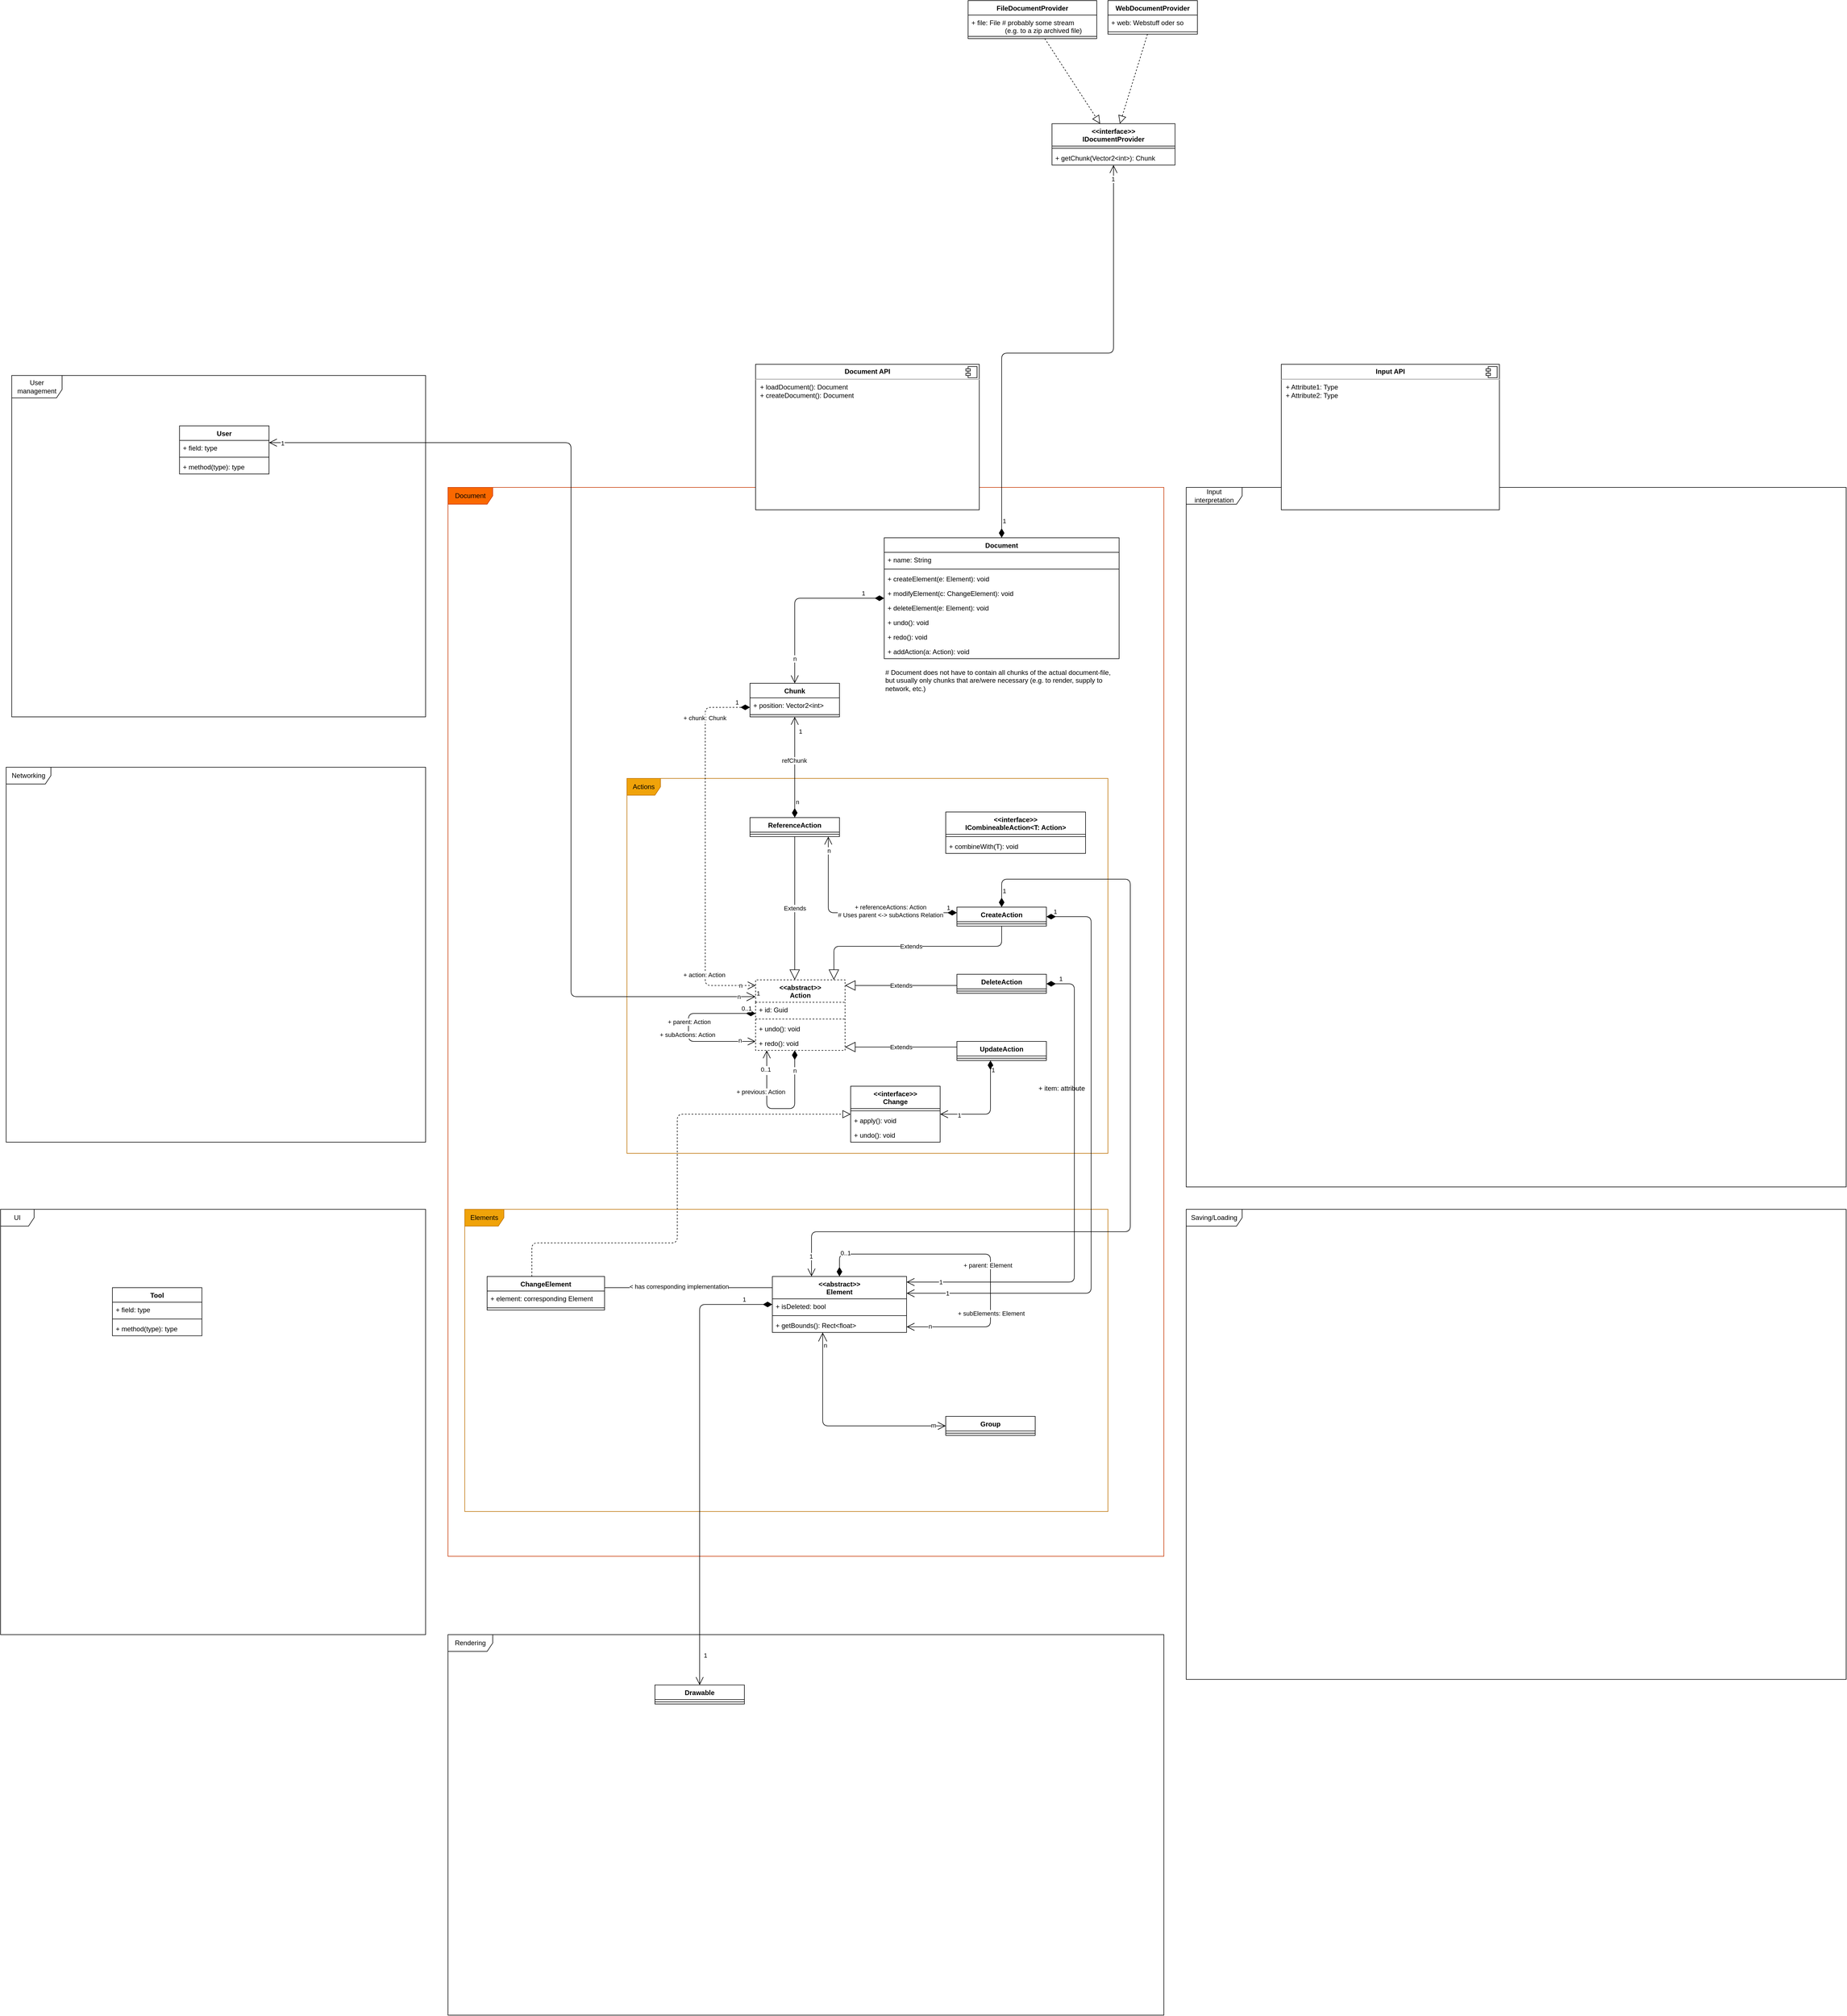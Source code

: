 <mxfile
  version="14.7.4"
  type="embed"
><diagram id="23iRSUPoRavnBvh4doch" name="Page-1"><mxGraphModel
      dx="3256"
      dy="2625"
      grid="1"
      gridSize="10"
      guides="1"
      tooltips="1"
      connect="1"
      arrows="1"
      fold="1"
      page="0"
      pageScale="1"
      pageWidth="827"
      pageHeight="1169"
      math="0"
      shadow="0"
    ><root><mxCell id="0" /><mxCell id="1" parent="0" /><mxCell
          id="101"
          value="Document"
          style="shape=umlFrame;whiteSpace=wrap;html=1;width=80;height=30;fillColor=#fa6800;strokeColor=#C73500;fontColor=#000000;"
          parent="1"
          vertex="1"
        ><mxGeometry
            x="-520"
            y="-530"
            width="1280"
            height="1910"
            as="geometry"
          /></mxCell><mxCell
          id="161"
          value="Elements"
          style="shape=umlFrame;whiteSpace=wrap;html=1;width=70;height=30;fillColor=#f0a30a;strokeColor=#BD7000;fontColor=#000000;"
          parent="1"
          vertex="1"
        ><mxGeometry
            x="-490"
            y="760"
            width="1150"
            height="540"
            as="geometry"
          /></mxCell><mxCell
          id="156"
          value="Input interpretation"
          style="shape=umlFrame;whiteSpace=wrap;html=1;width=100;height=30;"
          parent="1"
          vertex="1"
        ><mxGeometry
            x="800"
            y="-530"
            width="1180"
            height="1250"
            as="geometry"
          /></mxCell><mxCell
          id="96"
          value="Rendering"
          style="shape=umlFrame;whiteSpace=wrap;html=1;width=80;height=30;"
          parent="1"
          vertex="1"
        ><mxGeometry
            x="-520"
            y="1520"
            width="1280"
            height="680"
            as="geometry"
          /></mxCell><mxCell
          id="94"
          value="Actions"
          style="shape=umlFrame;whiteSpace=wrap;html=1;fillColor=#f0a30a;strokeColor=#BD7000;fontColor=#000000;"
          parent="1"
          vertex="1"
        ><mxGeometry
            x="-200"
            y="-10"
            width="860"
            height="670"
            as="geometry"
          /></mxCell><mxCell
          id="2"
          value="&lt;&lt;abstract&gt;&gt;&#10;Action"
          style="swimlane;fontStyle=1;align=center;verticalAlign=top;childLayout=stackLayout;horizontal=1;startSize=40;horizontalStack=0;resizeParent=1;resizeParentMax=0;resizeLast=0;collapsible=1;marginBottom=0;dashed=1;"
          parent="1"
          vertex="1"
        ><mxGeometry
            x="30"
            y="350"
            width="160"
            height="126"
            as="geometry"
          /></mxCell><mxCell
          id="3"
          value="+ id: Guid"
          style="text;strokeColor=none;fillColor=none;align=left;verticalAlign=top;spacingLeft=4;spacingRight=4;overflow=hidden;rotatable=0;points=[[0,0.5],[1,0.5]];portConstraint=eastwest;"
          parent="2"
          vertex="1"
        ><mxGeometry
            y="40"
            width="160"
            height="26"
            as="geometry"
          /></mxCell><mxCell
          id="4"
          value=""
          style="line;strokeWidth=1;fillColor=none;align=left;verticalAlign=middle;spacingTop=-1;spacingLeft=3;spacingRight=3;rotatable=0;labelPosition=right;points=[];portConstraint=eastwest;dashed=1;"
          parent="2"
          vertex="1"
        ><mxGeometry
            y="66"
            width="160"
            height="8"
            as="geometry"
          /></mxCell><mxCell
          id="5"
          value="+ undo(): void"
          style="text;strokeColor=none;fillColor=none;align=left;verticalAlign=top;spacingLeft=4;spacingRight=4;overflow=hidden;rotatable=0;points=[[0,0.5],[1,0.5]];portConstraint=eastwest;"
          parent="2"
          vertex="1"
        ><mxGeometry
            y="74"
            width="160"
            height="26"
            as="geometry"
          /></mxCell><mxCell
          id="32"
          value="+ redo(): void"
          style="text;strokeColor=none;fillColor=none;align=left;verticalAlign=top;spacingLeft=4;spacingRight=4;overflow=hidden;rotatable=0;points=[[0,0.5],[1,0.5]];portConstraint=eastwest;"
          parent="2"
          vertex="1"
        ><mxGeometry
            y="100"
            width="160"
            height="26"
            as="geometry"
          /></mxCell><mxCell
          id="6"
          value="ReferenceAction"
          style="swimlane;fontStyle=1;align=center;verticalAlign=top;childLayout=stackLayout;horizontal=1;startSize=26;horizontalStack=0;resizeParent=1;resizeParentMax=0;resizeLast=0;collapsible=1;marginBottom=0;"
          parent="1"
          vertex="1"
        ><mxGeometry
            x="20"
            y="60"
            width="160"
            height="34"
            as="geometry"
          /></mxCell><mxCell
          id="8"
          value=""
          style="line;strokeWidth=1;fillColor=none;align=left;verticalAlign=middle;spacingTop=-1;spacingLeft=3;spacingRight=3;rotatable=0;labelPosition=right;points=[];portConstraint=eastwest;"
          parent="6"
          vertex="1"
        ><mxGeometry
            y="26"
            width="160"
            height="8"
            as="geometry"
          /></mxCell><mxCell
          id="10"
          value="CreateAction"
          style="swimlane;fontStyle=1;align=center;verticalAlign=top;childLayout=stackLayout;horizontal=1;startSize=26;horizontalStack=0;resizeParent=1;resizeParentMax=0;resizeLast=0;collapsible=1;marginBottom=0;"
          parent="1"
          vertex="1"
        ><mxGeometry
            x="390"
            y="220"
            width="160"
            height="34"
            as="geometry"
          /></mxCell><mxCell
          id="12"
          value=""
          style="line;strokeWidth=1;fillColor=none;align=left;verticalAlign=middle;spacingTop=-1;spacingLeft=3;spacingRight=3;rotatable=0;labelPosition=right;points=[];portConstraint=eastwest;"
          parent="10"
          vertex="1"
        ><mxGeometry
            y="26"
            width="160"
            height="8"
            as="geometry"
          /></mxCell><mxCell
          id="14"
          value="UpdateAction"
          style="swimlane;fontStyle=1;align=center;verticalAlign=top;childLayout=stackLayout;horizontal=1;startSize=26;horizontalStack=0;resizeParent=1;resizeParentMax=0;resizeLast=0;collapsible=1;marginBottom=0;"
          parent="1"
          vertex="1"
        ><mxGeometry
            x="390"
            y="460"
            width="160"
            height="34"
            as="geometry"
          /></mxCell><mxCell
          id="16"
          value=""
          style="line;strokeWidth=1;fillColor=none;align=left;verticalAlign=middle;spacingTop=-1;spacingLeft=3;spacingRight=3;rotatable=0;labelPosition=right;points=[];portConstraint=eastwest;"
          parent="14"
          vertex="1"
        ><mxGeometry
            y="26"
            width="160"
            height="8"
            as="geometry"
          /></mxCell><mxCell
          id="18"
          value="DeleteAction"
          style="swimlane;fontStyle=1;align=center;verticalAlign=top;childLayout=stackLayout;horizontal=1;startSize=26;horizontalStack=0;resizeParent=1;resizeParentMax=0;resizeLast=0;collapsible=1;marginBottom=0;"
          parent="1"
          vertex="1"
        ><mxGeometry
            x="390"
            y="340"
            width="160"
            height="34"
            as="geometry"
          /></mxCell><mxCell
          id="20"
          value=""
          style="line;strokeWidth=1;fillColor=none;align=left;verticalAlign=middle;spacingTop=-1;spacingLeft=3;spacingRight=3;rotatable=0;labelPosition=right;points=[];portConstraint=eastwest;"
          parent="18"
          vertex="1"
        ><mxGeometry
            y="26"
            width="160"
            height="8"
            as="geometry"
          /></mxCell><mxCell
          id="24"
          value="Extends"
          style="endArrow=block;endSize=16;endFill=0;html=1;edgeStyle=orthogonalEdgeStyle;"
          parent="1"
          source="18"
          target="2"
          edge="1"
        ><mxGeometry width="160" relative="1" as="geometry"><mxPoint
              x="140"
              y="450"
              as="sourcePoint"
            /><mxPoint x="200" y="362" as="targetPoint" /><Array
              as="points"
            ><mxPoint x="350" y="360" /><mxPoint
                x="350"
                y="360"
              /></Array></mxGeometry></mxCell><mxCell
          id="25"
          value="Extends"
          style="endArrow=block;endSize=16;endFill=0;html=1;edgeStyle=orthogonalEdgeStyle;"
          parent="1"
          source="10"
          target="2"
          edge="1"
        ><mxGeometry width="160" relative="1" as="geometry"><mxPoint
              x="400"
              y="371.5"
              as="sourcePoint"
            /><mxPoint x="210" y="371.5" as="targetPoint" /><Array
              as="points"
            ><mxPoint x="470" y="290" /><mxPoint
                x="170"
                y="290"
              /></Array></mxGeometry></mxCell><mxCell
          id="26"
          value="Extends"
          style="endArrow=block;endSize=16;endFill=0;html=1;edgeStyle=orthogonalEdgeStyle;"
          parent="1"
          source="14"
          target="2"
          edge="1"
        ><mxGeometry width="160" relative="1" as="geometry"><mxPoint
              x="380"
              y="470"
              as="sourcePoint"
            /><mxPoint x="210" y="371.5" as="targetPoint" /><Array
              as="points"
            ><mxPoint x="240" y="470" /><mxPoint
                x="240"
                y="470"
              /></Array></mxGeometry></mxCell><mxCell
          id="37"
          value="&lt;&lt;interface&gt;&gt;&#10;ICombineableAction&lt;T: Action&gt;"
          style="swimlane;fontStyle=1;align=center;verticalAlign=top;childLayout=stackLayout;horizontal=1;startSize=40;horizontalStack=0;resizeParent=1;resizeParentMax=0;resizeLast=0;collapsible=1;marginBottom=0;"
          parent="1"
          vertex="1"
        ><mxGeometry
            x="370"
            y="50"
            width="250"
            height="74"
            as="geometry"
          /></mxCell><mxCell
          id="39"
          value=""
          style="line;strokeWidth=1;fillColor=none;align=left;verticalAlign=middle;spacingTop=-1;spacingLeft=3;spacingRight=3;rotatable=0;labelPosition=right;points=[];portConstraint=eastwest;"
          parent="37"
          vertex="1"
        ><mxGeometry
            y="40"
            width="250"
            height="8"
            as="geometry"
          /></mxCell><mxCell
          id="40"
          value="+ combineWith(T): void"
          style="text;strokeColor=none;fillColor=none;align=left;verticalAlign=top;spacingLeft=4;spacingRight=4;overflow=hidden;rotatable=0;points=[[0,0.5],[1,0.5]];portConstraint=eastwest;"
          parent="37"
          vertex="1"
        ><mxGeometry
            y="48"
            width="250"
            height="26"
            as="geometry"
          /></mxCell><mxCell
          id="30"
          value="0..1"
          style="endArrow=open;html=1;endSize=12;startArrow=diamondThin;startSize=14;startFill=1;edgeStyle=orthogonalEdgeStyle;align=left;verticalAlign=bottom;"
          parent="1"
          source="2"
          target="2"
          edge="1"
        ><mxGeometry x="-0.815" relative="1" as="geometry"><mxPoint
              x="260"
              y="370"
              as="sourcePoint"
            /><mxPoint x="10" y="480" as="targetPoint" /><Array
              as="points"
            ><mxPoint x="-90" y="410" /><mxPoint
                x="-90"
                y="460"
              /></Array><mxPoint as="offset" /></mxGeometry></mxCell><mxCell
          id="31"
          value="+ subActions: Action"
          style="edgeLabel;html=1;align=center;verticalAlign=middle;resizable=0;points=[];"
          parent="30"
          vertex="1"
          connectable="0"
        ><mxGeometry x="0.086" y="-2" relative="1" as="geometry"><mxPoint
              as="offset"
            /></mxGeometry></mxCell><mxCell
          id="46"
          value="n"
          style="edgeLabel;html=1;align=center;verticalAlign=middle;resizable=0;points=[];"
          parent="30"
          vertex="1"
          connectable="0"
        ><mxGeometry x="0.858" y="2" relative="1" as="geometry"><mxPoint
              x="-8"
              as="offset"
            /></mxGeometry></mxCell><mxCell
          id="65"
          value="+ parent: Action"
          style="edgeLabel;html=1;align=center;verticalAlign=middle;resizable=0;points=[];"
          parent="30"
          vertex="1"
          connectable="0"
        ><mxGeometry x="-0.072" y="1" relative="1" as="geometry"><mxPoint
              as="offset"
            /></mxGeometry></mxCell><mxCell
          id="47"
          value=""
          style="endArrow=open;html=1;endSize=12;startArrow=diamondThin;startSize=14;startFill=1;edgeStyle=orthogonalEdgeStyle;align=left;verticalAlign=bottom;"
          parent="1"
          source="2"
          target="2"
          edge="1"
        ><mxGeometry x="-0.346" relative="1" as="geometry"><mxPoint
              x="-70"
              y="360"
              as="sourcePoint"
            /><mxPoint x="90" y="360" as="targetPoint" /><Array
              as="points"
            ><mxPoint x="100" y="580" /><mxPoint
                x="50"
                y="580"
              /></Array><mxPoint as="offset" /></mxGeometry></mxCell><mxCell
          id="48"
          value="+ previous: Action"
          style="edgeLabel;html=1;align=center;verticalAlign=middle;resizable=0;points=[];"
          parent="47"
          vertex="1"
          connectable="0"
        ><mxGeometry x="0.062" relative="1" as="geometry"><mxPoint
              x="-28"
              y="-30"
              as="offset"
            /></mxGeometry></mxCell><mxCell
          id="49"
          value="n"
          style="edgeLabel;html=1;align=center;verticalAlign=middle;resizable=0;points=[];"
          parent="47"
          vertex="1"
          connectable="0"
        ><mxGeometry x="-0.839" relative="1" as="geometry"><mxPoint
              y="15"
              as="offset"
            /></mxGeometry></mxCell><mxCell
          id="50"
          value="1"
          style="edgeLabel;html=1;align=center;verticalAlign=middle;resizable=0;points=[];"
          parent="47"
          vertex="1"
          connectable="0"
        ><mxGeometry x="0.796" y="1" relative="1" as="geometry"><mxPoint
              y="10"
              as="offset"
            /></mxGeometry></mxCell><mxCell
          id="64"
          value="0..1"
          style="edgeLabel;html=1;align=center;verticalAlign=middle;resizable=0;points=[];"
          parent="47"
          vertex="1"
          connectable="0"
        ><mxGeometry x="0.738" y="2" relative="1" as="geometry"><mxPoint
              as="offset"
            /></mxGeometry></mxCell><mxCell
          id="51"
          value="Chunk"
          style="swimlane;fontStyle=1;align=center;verticalAlign=top;childLayout=stackLayout;horizontal=1;startSize=26;horizontalStack=0;resizeParent=1;resizeParentMax=0;resizeLast=0;collapsible=1;marginBottom=0;"
          parent="1"
          vertex="1"
        ><mxGeometry
            x="20"
            y="-180"
            width="160"
            height="60"
            as="geometry"
          /></mxCell><mxCell
          id="52"
          value="+ position: Vector2&lt;int&gt;"
          style="text;strokeColor=none;fillColor=none;align=left;verticalAlign=top;spacingLeft=4;spacingRight=4;overflow=hidden;rotatable=0;points=[[0,0.5],[1,0.5]];portConstraint=eastwest;"
          parent="51"
          vertex="1"
        ><mxGeometry
            y="26"
            width="160"
            height="26"
            as="geometry"
          /></mxCell><mxCell
          id="53"
          value=""
          style="line;strokeWidth=1;fillColor=none;align=left;verticalAlign=middle;spacingTop=-1;spacingLeft=3;spacingRight=3;rotatable=0;labelPosition=right;points=[];portConstraint=eastwest;"
          parent="51"
          vertex="1"
        ><mxGeometry
            y="52"
            width="160"
            height="8"
            as="geometry"
          /></mxCell><mxCell
          id="55"
          value="Extends"
          style="endArrow=block;endSize=16;endFill=0;html=1;edgeStyle=orthogonalEdgeStyle;"
          parent="1"
          source="6"
          target="2"
          edge="1"
        ><mxGeometry width="160" relative="1" as="geometry"><mxPoint
              x="-70"
              y="170"
              as="sourcePoint"
            /><mxPoint x="-70" y="450" as="targetPoint" /><Array
              as="points"
            ><mxPoint x="100" y="300" /><mxPoint
                x="100"
                y="300"
              /></Array></mxGeometry></mxCell><mxCell
          id="56"
          value="n"
          style="endArrow=open;html=1;endSize=12;startArrow=diamondThin;startSize=14;startFill=1;edgeStyle=orthogonalEdgeStyle;align=left;verticalAlign=bottom;"
          parent="1"
          source="6"
          target="51"
          edge="1"
        ><mxGeometry x="-0.783" relative="1" as="geometry"><mxPoint
              x="60"
              y="-60"
              as="sourcePoint"
            /><mxPoint x="270" y="-150" as="targetPoint" /><mxPoint
              as="offset"
            /></mxGeometry></mxCell><mxCell
          id="59"
          value="1"
          style="edgeLabel;html=1;align=center;verticalAlign=middle;resizable=0;points=[];"
          parent="56"
          vertex="1"
          connectable="0"
        ><mxGeometry x="0.715" relative="1" as="geometry"><mxPoint
              x="10"
              as="offset"
            /></mxGeometry></mxCell><mxCell
          id="87"
          value="refChunk"
          style="edgeLabel;html=1;align=center;verticalAlign=middle;resizable=0;points=[];"
          parent="56"
          vertex="1"
          connectable="0"
        ><mxGeometry x="0.141" y="1" relative="1" as="geometry"><mxPoint
              as="offset"
            /></mxGeometry></mxCell><mxCell
          id="57"
          value="1"
          style="endArrow=open;html=1;endSize=12;startArrow=diamondThin;startSize=14;startFill=1;edgeStyle=orthogonalEdgeStyle;align=left;verticalAlign=bottom;dashed=1;"
          parent="1"
          source="51"
          target="2"
          edge="1"
        ><mxGeometry x="-0.915" relative="1" as="geometry"><mxPoint
              x="80"
              y="10"
              as="sourcePoint"
            /><mxPoint x="240" y="10" as="targetPoint" /><Array
              as="points"
            ><mxPoint x="-60" y="-137" /><mxPoint
                x="-60"
                y="360"
              /></Array><mxPoint as="offset" /></mxGeometry></mxCell><mxCell
          id="58"
          value="n"
          style="edgeLabel;html=1;align=center;verticalAlign=middle;resizable=0;points=[];"
          parent="57"
          vertex="1"
          connectable="0"
        ><mxGeometry x="0.918" relative="1" as="geometry"><mxPoint
              as="offset"
            /></mxGeometry></mxCell><mxCell
          id="66"
          value="+ chunk: Chunk"
          style="edgeLabel;html=1;align=center;verticalAlign=middle;resizable=0;points=[];"
          parent="57"
          vertex="1"
          connectable="0"
        ><mxGeometry x="-0.705" y="-1" relative="1" as="geometry"><mxPoint
              as="offset"
            /></mxGeometry></mxCell><mxCell
          id="67"
          value="+ action: Action"
          style="edgeLabel;html=1;align=center;verticalAlign=middle;resizable=0;points=[];"
          parent="57"
          vertex="1"
          connectable="0"
        ><mxGeometry x="0.671" y="-2" relative="1" as="geometry"><mxPoint
              as="offset"
            /></mxGeometry></mxCell><mxCell
          id="68"
          value="&lt;&lt;abstract&gt;&gt;&#10;Element"
          style="swimlane;fontStyle=1;align=center;verticalAlign=top;childLayout=stackLayout;horizontal=1;startSize=40;horizontalStack=0;resizeParent=1;resizeParentMax=0;resizeLast=0;collapsible=1;marginBottom=0;"
          parent="1"
          vertex="1"
        ><mxGeometry
            x="60"
            y="880"
            width="240"
            height="100"
            as="geometry"
          /></mxCell><mxCell
          id="138"
          value="+ isDeleted: bool"
          style="text;strokeColor=none;fillColor=none;align=left;verticalAlign=top;spacingLeft=4;spacingRight=4;overflow=hidden;rotatable=0;points=[[0,0.5],[1,0.5]];portConstraint=eastwest;"
          parent="68"
          vertex="1"
        ><mxGeometry
            y="40"
            width="240"
            height="26"
            as="geometry"
          /></mxCell><mxCell
          id="70"
          value=""
          style="line;strokeWidth=1;fillColor=none;align=left;verticalAlign=middle;spacingTop=-1;spacingLeft=3;spacingRight=3;rotatable=0;labelPosition=right;points=[];portConstraint=eastwest;"
          parent="68"
          vertex="1"
        ><mxGeometry
            y="66"
            width="240"
            height="8"
            as="geometry"
          /></mxCell><mxCell
          id="86"
          value="+ getBounds(): Rect&lt;float&gt;"
          style="text;strokeColor=none;fillColor=none;align=left;verticalAlign=top;spacingLeft=4;spacingRight=4;overflow=hidden;rotatable=0;points=[[0,0.5],[1,0.5]];portConstraint=eastwest;"
          parent="68"
          vertex="1"
        ><mxGeometry
            y="74"
            width="240"
            height="26"
            as="geometry"
          /></mxCell><mxCell
          id="74"
          value="1"
          style="endArrow=open;html=1;endSize=12;startArrow=diamondThin;startSize=14;startFill=1;edgeStyle=orthogonalEdgeStyle;align=left;verticalAlign=bottom;"
          parent="1"
          source="18"
          target="68"
          edge="1"
        ><mxGeometry x="-0.953" relative="1" as="geometry"><mxPoint
              x="150"
              y="700"
              as="sourcePoint"
            /><mxPoint x="310" y="700" as="targetPoint" /><Array
              as="points"
            ><mxPoint x="600" y="357" /><mxPoint
                x="600"
                y="890"
              /></Array><mxPoint as="offset" /></mxGeometry></mxCell><mxCell
          id="75"
          value="1"
          style="edgeLabel;html=1;align=center;verticalAlign=middle;resizable=0;points=[];"
          parent="74"
          vertex="1"
          connectable="0"
        ><mxGeometry x="0.885" relative="1" as="geometry"><mxPoint
              x="10"
              as="offset"
            /></mxGeometry></mxCell><mxCell
          id="76"
          value="0..1"
          style="endArrow=open;html=1;endSize=12;startArrow=diamondThin;startSize=14;startFill=1;edgeStyle=orthogonalEdgeStyle;align=left;verticalAlign=bottom;"
          parent="1"
          source="68"
          target="68"
          edge="1"
        ><mxGeometry x="-0.886" relative="1" as="geometry"><mxPoint
              x="90"
              y="750"
              as="sourcePoint"
            /><mxPoint x="250" y="750" as="targetPoint" /><Array
              as="points"
            ><mxPoint x="180" y="840" /><mxPoint x="450" y="840" /><mxPoint
                x="450"
                y="970"
              /></Array><mxPoint as="offset" /></mxGeometry></mxCell><mxCell
          id="77"
          value="n"
          style="edgeLabel;html=1;align=center;verticalAlign=middle;resizable=0;points=[];"
          parent="76"
          vertex="1"
          connectable="0"
        ><mxGeometry x="0.859" y="-1" relative="1" as="geometry"><mxPoint
              as="offset"
            /></mxGeometry></mxCell><mxCell
          id="78"
          value="+ parent: Element"
          style="edgeLabel;html=1;align=center;verticalAlign=middle;resizable=0;points=[];"
          parent="76"
          vertex="1"
          connectable="0"
        ><mxGeometry x="-0.071" y="-1" relative="1" as="geometry"><mxPoint
              x="31"
              y="19"
              as="offset"
            /></mxGeometry></mxCell><mxCell
          id="79"
          value="+ subElements: Element"
          style="edgeLabel;html=1;align=center;verticalAlign=middle;resizable=0;points=[];"
          parent="76"
          vertex="1"
          connectable="0"
        ><mxGeometry x="0.059" y="1" relative="1" as="geometry"><mxPoint
              y="103"
              as="offset"
            /></mxGeometry></mxCell><mxCell
          id="80"
          value="Drawable"
          style="swimlane;fontStyle=1;align=center;verticalAlign=top;childLayout=stackLayout;horizontal=1;startSize=26;horizontalStack=0;resizeParent=1;resizeParentMax=0;resizeLast=0;collapsible=1;marginBottom=0;"
          parent="1"
          vertex="1"
        ><mxGeometry
            x="-150"
            y="1610"
            width="160"
            height="34"
            as="geometry"
          /></mxCell><mxCell
          id="82"
          value=""
          style="line;strokeWidth=1;fillColor=none;align=left;verticalAlign=middle;spacingTop=-1;spacingLeft=3;spacingRight=3;rotatable=0;labelPosition=right;points=[];portConstraint=eastwest;"
          parent="80"
          vertex="1"
        ><mxGeometry
            y="26"
            width="160"
            height="8"
            as="geometry"
          /></mxCell><mxCell
          id="84"
          value="1"
          style="endArrow=open;html=1;endSize=12;startArrow=diamondThin;startSize=14;startFill=1;edgeStyle=orthogonalEdgeStyle;align=left;verticalAlign=bottom;"
          parent="1"
          source="68"
          target="80"
          edge="1"
        ><mxGeometry x="-0.863" relative="1" as="geometry"><mxPoint
              x="-150"
              y="760"
              as="sourcePoint"
            /><mxPoint x="10" y="760" as="targetPoint" /><mxPoint
              as="offset"
            /></mxGeometry></mxCell><mxCell
          id="85"
          value="1"
          style="edgeLabel;html=1;align=center;verticalAlign=middle;resizable=0;points=[];"
          parent="84"
          vertex="1"
          connectable="0"
        ><mxGeometry x="0.869" relative="1" as="geometry"><mxPoint
              x="10"
              as="offset"
            /></mxGeometry></mxCell><mxCell
          id="89"
          value="1"
          style="endArrow=open;html=1;endSize=12;startArrow=diamondThin;startSize=14;startFill=1;edgeStyle=orthogonalEdgeStyle;align=left;verticalAlign=bottom;"
          parent="1"
          source="10"
          target="6"
          edge="1"
        ><mxGeometry x="-0.888" relative="1" as="geometry"><mxPoint
              x="100"
              y="180"
              as="sourcePoint"
            /><mxPoint x="260" y="180" as="targetPoint" /><Array
              as="points"
            ><mxPoint x="160" y="230" /></Array><mxPoint
              as="offset"
            /></mxGeometry></mxCell><mxCell
          id="90"
          value="n"
          style="edgeLabel;html=1;align=center;verticalAlign=middle;resizable=0;points=[];"
          parent="89"
          vertex="1"
          connectable="0"
        ><mxGeometry x="0.864" y="-1" relative="1" as="geometry"><mxPoint
              as="offset"
            /></mxGeometry></mxCell><mxCell
          id="91"
          value="+ referenceActions: Action&lt;br&gt;# Uses parent &amp;lt;-&amp;gt; subActions Relation"
          style="edgeLabel;html=1;align=center;verticalAlign=middle;resizable=0;points=[];"
          parent="89"
          vertex="1"
          connectable="0"
        ><mxGeometry x="-0.255" y="-3" relative="1" as="geometry"><mxPoint
              x="17"
              as="offset"
            /></mxGeometry></mxCell><mxCell
          id="97"
          value="UI"
          style="shape=umlFrame;whiteSpace=wrap;html=1;"
          parent="1"
          vertex="1"
        ><mxGeometry
            x="-1320"
            y="760"
            width="760"
            height="760"
            as="geometry"
          /></mxCell><mxCell
          id="98"
          value="Networking"
          style="shape=umlFrame;whiteSpace=wrap;html=1;width=80;height=30;"
          parent="1"
          vertex="1"
        ><mxGeometry
            x="-1310"
            y="-30"
            width="750"
            height="670"
            as="geometry"
          /></mxCell><mxCell
          id="99"
          value="User management"
          style="shape=umlFrame;whiteSpace=wrap;html=1;width=90;height=40;"
          parent="1"
          vertex="1"
        ><mxGeometry
            x="-1300"
            y="-730"
            width="740"
            height="610"
            as="geometry"
          /></mxCell><mxCell
          id="100"
          value="Saving/Loading"
          style="shape=umlFrame;whiteSpace=wrap;html=1;width=100;height=30;"
          parent="1"
          vertex="1"
        ><mxGeometry
            x="800"
            y="760"
            width="1180"
            height="840"
            as="geometry"
          /></mxCell><mxCell
          id="102"
          value="User"
          style="swimlane;fontStyle=1;align=center;verticalAlign=top;childLayout=stackLayout;horizontal=1;startSize=26;horizontalStack=0;resizeParent=1;resizeParentMax=0;resizeLast=0;collapsible=1;marginBottom=0;"
          parent="1"
          vertex="1"
        ><mxGeometry
            x="-1000"
            y="-640"
            width="160"
            height="86"
            as="geometry"
          /></mxCell><mxCell
          id="103"
          value="+ field: type"
          style="text;strokeColor=none;fillColor=none;align=left;verticalAlign=top;spacingLeft=4;spacingRight=4;overflow=hidden;rotatable=0;points=[[0,0.5],[1,0.5]];portConstraint=eastwest;"
          parent="102"
          vertex="1"
        ><mxGeometry
            y="26"
            width="160"
            height="26"
            as="geometry"
          /></mxCell><mxCell
          id="104"
          value=""
          style="line;strokeWidth=1;fillColor=none;align=left;verticalAlign=middle;spacingTop=-1;spacingLeft=3;spacingRight=3;rotatable=0;labelPosition=right;points=[];portConstraint=eastwest;"
          parent="102"
          vertex="1"
        ><mxGeometry
            y="52"
            width="160"
            height="8"
            as="geometry"
          /></mxCell><mxCell
          id="105"
          value="+ method(type): type"
          style="text;strokeColor=none;fillColor=none;align=left;verticalAlign=top;spacingLeft=4;spacingRight=4;overflow=hidden;rotatable=0;points=[[0,0.5],[1,0.5]];portConstraint=eastwest;"
          parent="102"
          vertex="1"
        ><mxGeometry
            y="60"
            width="160"
            height="26"
            as="geometry"
          /></mxCell><mxCell
          id="106"
          value="1"
          style="endArrow=open;html=1;endSize=12;startArrow=open;startSize=14;startFill=0;edgeStyle=orthogonalEdgeStyle;align=left;verticalAlign=bottom;"
          parent="1"
          source="2"
          target="102"
          edge="1"
        ><mxGeometry x="-1" y="3" relative="1" as="geometry"><mxPoint
              x="30"
              y="-120"
              as="sourcePoint"
            /><mxPoint x="190" y="-120" as="targetPoint" /><Array
              as="points"
            ><mxPoint x="-300" y="380" /><mxPoint
                x="-300"
                y="-610"
              /></Array></mxGeometry></mxCell><mxCell
          id="107"
          value="1"
          style="edgeLabel;html=1;align=center;verticalAlign=middle;resizable=0;points=[];"
          parent="106"
          vertex="1"
          connectable="0"
        ><mxGeometry x="0.974" y="1" relative="1" as="geometry"><mxPoint
              as="offset"
            /></mxGeometry></mxCell><mxCell
          id="108"
          value="n"
          style="edgeLabel;html=1;align=center;verticalAlign=middle;resizable=0;points=[];"
          parent="106"
          vertex="1"
          connectable="0"
        ><mxGeometry x="-0.967" relative="1" as="geometry"><mxPoint
              as="offset"
            /></mxGeometry></mxCell><mxCell
          id="109"
          value="Document"
          style="swimlane;fontStyle=1;align=center;verticalAlign=top;childLayout=stackLayout;horizontal=1;startSize=26;horizontalStack=0;resizeParent=1;resizeParentMax=0;resizeLast=0;collapsible=1;marginBottom=0;"
          parent="1"
          vertex="1"
        ><mxGeometry
            x="260"
            y="-440"
            width="420"
            height="216"
            as="geometry"
          /></mxCell><mxCell
          id="110"
          value="+ name: String"
          style="text;strokeColor=none;fillColor=none;align=left;verticalAlign=top;spacingLeft=4;spacingRight=4;overflow=hidden;rotatable=0;points=[[0,0.5],[1,0.5]];portConstraint=eastwest;"
          parent="109"
          vertex="1"
        ><mxGeometry
            y="26"
            width="420"
            height="26"
            as="geometry"
          /></mxCell><mxCell
          id="111"
          value=""
          style="line;strokeWidth=1;fillColor=none;align=left;verticalAlign=middle;spacingTop=-1;spacingLeft=3;spacingRight=3;rotatable=0;labelPosition=right;points=[];portConstraint=eastwest;"
          parent="109"
          vertex="1"
        ><mxGeometry
            y="52"
            width="420"
            height="8"
            as="geometry"
          /></mxCell><mxCell
          id="159"
          value="+ createElement(e: Element): void"
          style="text;strokeColor=none;fillColor=none;align=left;verticalAlign=top;spacingLeft=4;spacingRight=4;overflow=hidden;rotatable=0;points=[[0,0.5],[1,0.5]];portConstraint=eastwest;"
          parent="109"
          vertex="1"
        ><mxGeometry
            y="60"
            width="420"
            height="26"
            as="geometry"
          /></mxCell><mxCell
          id="160"
          value="+ modifyElement(c: ChangeElement): void"
          style="text;strokeColor=none;fillColor=none;align=left;verticalAlign=top;spacingLeft=4;spacingRight=4;overflow=hidden;rotatable=0;points=[[0,0.5],[1,0.5]];portConstraint=eastwest;"
          parent="109"
          vertex="1"
        ><mxGeometry
            y="86"
            width="420"
            height="26"
            as="geometry"
          /></mxCell><mxCell
          id="162"
          value="+ deleteElement(e: Element): void"
          style="text;strokeColor=none;fillColor=none;align=left;verticalAlign=top;spacingLeft=4;spacingRight=4;overflow=hidden;rotatable=0;points=[[0,0.5],[1,0.5]];portConstraint=eastwest;"
          parent="109"
          vertex="1"
        ><mxGeometry
            y="112"
            width="420"
            height="26"
            as="geometry"
          /></mxCell><mxCell
          id="163"
          value="+ undo(): void"
          style="text;strokeColor=none;fillColor=none;align=left;verticalAlign=top;spacingLeft=4;spacingRight=4;overflow=hidden;rotatable=0;points=[[0,0.5],[1,0.5]];portConstraint=eastwest;"
          parent="109"
          vertex="1"
        ><mxGeometry
            y="138"
            width="420"
            height="26"
            as="geometry"
          /></mxCell><mxCell
          id="164"
          value="+ redo(): void"
          style="text;strokeColor=none;fillColor=none;align=left;verticalAlign=top;spacingLeft=4;spacingRight=4;overflow=hidden;rotatable=0;points=[[0,0.5],[1,0.5]];portConstraint=eastwest;"
          parent="109"
          vertex="1"
        ><mxGeometry
            y="164"
            width="420"
            height="26"
            as="geometry"
          /></mxCell><mxCell
          id="165"
          value="+ addAction(a: Action): void"
          style="text;strokeColor=none;fillColor=none;align=left;verticalAlign=top;spacingLeft=4;spacingRight=4;overflow=hidden;rotatable=0;points=[[0,0.5],[1,0.5]];portConstraint=eastwest;"
          parent="109"
          vertex="1"
        ><mxGeometry
            y="190"
            width="420"
            height="26"
            as="geometry"
          /></mxCell><mxCell
          id="113"
          value="1"
          style="endArrow=open;html=1;endSize=12;startArrow=diamondThin;startSize=14;startFill=1;edgeStyle=orthogonalEdgeStyle;align=left;verticalAlign=bottom;"
          parent="1"
          source="109"
          target="51"
          edge="1"
        ><mxGeometry x="-0.728" relative="1" as="geometry"><mxPoint
              x="280"
              y="-20"
              as="sourcePoint"
            /><mxPoint x="440" y="-20" as="targetPoint" /><mxPoint
              as="offset"
            /></mxGeometry></mxCell><mxCell
          id="114"
          value="n"
          style="edgeLabel;html=1;align=center;verticalAlign=middle;resizable=0;points=[];"
          parent="113"
          vertex="1"
          connectable="0"
        ><mxGeometry x="0.582" relative="1" as="geometry"><mxPoint
              y="21"
              as="offset"
            /></mxGeometry></mxCell><mxCell
          id="115"
          value="Group"
          style="swimlane;fontStyle=1;align=center;verticalAlign=top;childLayout=stackLayout;horizontal=1;startSize=26;horizontalStack=0;resizeParent=1;resizeParentMax=0;resizeLast=0;collapsible=1;marginBottom=0;"
          parent="1"
          vertex="1"
        ><mxGeometry
            x="370"
            y="1130"
            width="160"
            height="34"
            as="geometry"
          /></mxCell><mxCell
          id="117"
          value=""
          style="line;strokeWidth=1;fillColor=none;align=left;verticalAlign=middle;spacingTop=-1;spacingLeft=3;spacingRight=3;rotatable=0;labelPosition=right;points=[];portConstraint=eastwest;"
          parent="115"
          vertex="1"
        ><mxGeometry
            y="26"
            width="160"
            height="8"
            as="geometry"
          /></mxCell><mxCell
          id="119"
          value="n"
          style="endArrow=open;html=1;endSize=12;startArrow=open;startSize=14;startFill=0;edgeStyle=orthogonalEdgeStyle;align=left;verticalAlign=bottom;"
          parent="1"
          source="68"
          target="115"
          edge="1"
        ><mxGeometry x="-0.835" relative="1" as="geometry"><mxPoint
              x="700"
              y="1160"
              as="sourcePoint"
            /><mxPoint x="680" y="680" as="targetPoint" /><Array
              as="points"
            ><mxPoint x="150" y="1147" /></Array><mxPoint
              as="offset"
            /></mxGeometry></mxCell><mxCell
          id="120"
          value="n"
          style="edgeLabel;html=1;align=center;verticalAlign=middle;resizable=0;points=[];"
          parent="119"
          vertex="1"
          connectable="0"
        ><mxGeometry x="0.882" y="-1" relative="1" as="geometry"><mxPoint
              as="offset"
            /></mxGeometry></mxCell><mxCell
          id="121"
          value="m"
          style="edgeLabel;html=1;align=center;verticalAlign=middle;resizable=0;points=[];"
          parent="119"
          vertex="1"
          connectable="0"
        ><mxGeometry x="0.887" y="1" relative="1" as="geometry"><mxPoint
              as="offset"
            /></mxGeometry></mxCell><mxCell
          id="122"
          value="&lt;&lt;interface&gt;&gt;&#10;Change"
          style="swimlane;fontStyle=1;align=center;verticalAlign=top;childLayout=stackLayout;horizontal=1;startSize=40;horizontalStack=0;resizeParent=1;resizeParentMax=0;resizeLast=0;collapsible=1;marginBottom=0;"
          parent="1"
          vertex="1"
        ><mxGeometry
            x="200"
            y="540"
            width="160"
            height="100"
            as="geometry"
          /></mxCell><mxCell
          id="124"
          value=""
          style="line;strokeWidth=1;fillColor=none;align=left;verticalAlign=middle;spacingTop=-1;spacingLeft=3;spacingRight=3;rotatable=0;labelPosition=right;points=[];portConstraint=eastwest;"
          parent="122"
          vertex="1"
        ><mxGeometry
            y="40"
            width="160"
            height="8"
            as="geometry"
          /></mxCell><mxCell
          id="125"
          value="+ apply(): void"
          style="text;strokeColor=none;fillColor=none;align=left;verticalAlign=top;spacingLeft=4;spacingRight=4;overflow=hidden;rotatable=0;points=[[0,0.5],[1,0.5]];portConstraint=eastwest;"
          parent="122"
          vertex="1"
        ><mxGeometry
            y="48"
            width="160"
            height="26"
            as="geometry"
          /></mxCell><mxCell
          id="130"
          value="+ undo(): void"
          style="text;strokeColor=none;fillColor=none;align=left;verticalAlign=top;spacingLeft=4;spacingRight=4;overflow=hidden;rotatable=0;points=[[0,0.5],[1,0.5]];portConstraint=eastwest;"
          parent="122"
          vertex="1"
        ><mxGeometry
            y="74"
            width="160"
            height="26"
            as="geometry"
          /></mxCell><mxCell
          id="131"
          value="ChangeElement"
          style="swimlane;fontStyle=1;align=center;verticalAlign=top;childLayout=stackLayout;horizontal=1;startSize=26;horizontalStack=0;resizeParent=1;resizeParentMax=0;resizeLast=0;collapsible=1;marginBottom=0;"
          parent="1"
          vertex="1"
        ><mxGeometry
            x="-450"
            y="880"
            width="210"
            height="60"
            as="geometry"
          /></mxCell><mxCell
          id="144"
          value="+ element: corresponding Element"
          style="text;strokeColor=none;fillColor=none;align=left;verticalAlign=top;spacingLeft=4;spacingRight=4;overflow=hidden;rotatable=0;points=[[0,0.5],[1,0.5]];portConstraint=eastwest;"
          parent="131"
          vertex="1"
        ><mxGeometry
            y="26"
            width="210"
            height="26"
            as="geometry"
          /></mxCell><mxCell
          id="133"
          value=""
          style="line;strokeWidth=1;fillColor=none;align=left;verticalAlign=middle;spacingTop=-1;spacingLeft=3;spacingRight=3;rotatable=0;labelPosition=right;points=[];portConstraint=eastwest;"
          parent="131"
          vertex="1"
        ><mxGeometry
            y="52"
            width="210"
            height="8"
            as="geometry"
          /></mxCell><mxCell
          id="135"
          value=""
          style="endArrow=block;dashed=1;endFill=0;endSize=12;html=1;edgeStyle=orthogonalEdgeStyle;"
          parent="1"
          source="131"
          target="122"
          edge="1"
        ><mxGeometry width="160" relative="1" as="geometry"><mxPoint
              x="500"
              y="650"
              as="sourcePoint"
            /><mxPoint x="660" y="650" as="targetPoint" /><Array
              as="points"
            ><mxPoint x="-370" y="820" /><mxPoint x="-110" y="820" /><mxPoint
                x="-110"
                y="590"
              /></Array></mxGeometry></mxCell><mxCell
          id="136"
          value="1"
          style="endArrow=open;html=1;endSize=12;startArrow=diamondThin;startSize=14;startFill=1;edgeStyle=orthogonalEdgeStyle;align=left;verticalAlign=bottom;"
          parent="1"
          source="14"
          target="122"
          edge="1"
        ><mxGeometry x="-0.72" relative="1" as="geometry"><mxPoint
              x="500"
              y="650"
              as="sourcePoint"
            /><mxPoint x="660" y="650" as="targetPoint" /><Array
              as="points"
            ><mxPoint x="450" y="590" /></Array><mxPoint
              as="offset"
            /></mxGeometry></mxCell><mxCell
          id="139"
          value="1"
          style="edgeLabel;html=1;align=center;verticalAlign=middle;resizable=0;points=[];"
          parent="136"
          vertex="1"
          connectable="0"
        ><mxGeometry x="0.634" y="2" relative="1" as="geometry"><mxPoint
              as="offset"
            /></mxGeometry></mxCell><mxCell
          id="137"
          value="+ item: attribute"
          style="text;strokeColor=none;fillColor=none;align=left;verticalAlign=top;spacingLeft=4;spacingRight=4;overflow=hidden;rotatable=0;points=[[0,0.5],[1,0.5]];portConstraint=eastwest;"
          parent="1"
          vertex="1"
        ><mxGeometry
            x="530"
            y="530"
            width="100"
            height="26"
            as="geometry"
          /></mxCell><mxCell
          id="140"
          value=""
          style="endArrow=none;html=1;edgeStyle=orthogonalEdgeStyle;"
          parent="1"
          source="131"
          target="68"
          edge="1"
        ><mxGeometry relative="1" as="geometry"><mxPoint
              x="300"
              y="700"
              as="sourcePoint"
            /><mxPoint x="460" y="700" as="targetPoint" /><Array
              as="points"
            ><mxPoint x="-170" y="900" /><mxPoint
                x="-170"
                y="900"
              /></Array></mxGeometry></mxCell><mxCell
          id="143"
          value="&amp;lt; has corresponding implementation"
          style="edgeLabel;html=1;align=center;verticalAlign=middle;resizable=0;points=[];"
          parent="140"
          vertex="1"
          connectable="0"
        ><mxGeometry x="-0.117" y="2" relative="1" as="geometry"><mxPoint
              as="offset"
            /></mxGeometry></mxCell><mxCell
          id="147"
          value="Tool"
          style="swimlane;fontStyle=1;align=center;verticalAlign=top;childLayout=stackLayout;horizontal=1;startSize=26;horizontalStack=0;resizeParent=1;resizeParentMax=0;resizeLast=0;collapsible=1;marginBottom=0;"
          parent="1"
          vertex="1"
        ><mxGeometry
            x="-1120"
            y="900"
            width="160"
            height="86"
            as="geometry"
          /></mxCell><mxCell
          id="148"
          value="+ field: type"
          style="text;strokeColor=none;fillColor=none;align=left;verticalAlign=top;spacingLeft=4;spacingRight=4;overflow=hidden;rotatable=0;points=[[0,0.5],[1,0.5]];portConstraint=eastwest;"
          parent="147"
          vertex="1"
        ><mxGeometry
            y="26"
            width="160"
            height="26"
            as="geometry"
          /></mxCell><mxCell
          id="149"
          value=""
          style="line;strokeWidth=1;fillColor=none;align=left;verticalAlign=middle;spacingTop=-1;spacingLeft=3;spacingRight=3;rotatable=0;labelPosition=right;points=[];portConstraint=eastwest;"
          parent="147"
          vertex="1"
        ><mxGeometry
            y="52"
            width="160"
            height="8"
            as="geometry"
          /></mxCell><mxCell
          id="150"
          value="+ method(type): type"
          style="text;strokeColor=none;fillColor=none;align=left;verticalAlign=top;spacingLeft=4;spacingRight=4;overflow=hidden;rotatable=0;points=[[0,0.5],[1,0.5]];portConstraint=eastwest;"
          parent="147"
          vertex="1"
        ><mxGeometry
            y="60"
            width="160"
            height="26"
            as="geometry"
          /></mxCell><mxCell
          id="152"
          value="&lt;p style=&quot;margin: 0px ; margin-top: 6px ; text-align: center&quot;&gt;&lt;b&gt;Document API&lt;/b&gt;&lt;/p&gt;&lt;hr&gt;&lt;p style=&quot;margin: 0px ; margin-left: 8px&quot;&gt;+ loadDocument(): Document&lt;br&gt;+ createDocument(): Document&lt;/p&gt;"
          style="align=left;overflow=fill;html=1;dropTarget=0;"
          parent="1"
          vertex="1"
        ><mxGeometry
            x="30"
            y="-750"
            width="400"
            height="260"
            as="geometry"
          /></mxCell><mxCell
          id="153"
          value=""
          style="shape=component;jettyWidth=8;jettyHeight=4;"
          parent="152"
          vertex="1"
        ><mxGeometry
            x="1"
            width="20"
            height="20"
            relative="1"
            as="geometry"
          ><mxPoint x="-24" y="4" as="offset" /></mxGeometry></mxCell><mxCell
          id="154"
          value="1"
          style="endArrow=open;html=1;endSize=12;startArrow=diamondThin;startSize=14;startFill=1;edgeStyle=orthogonalEdgeStyle;align=left;verticalAlign=bottom;"
          parent="1"
          source="10"
          target="68"
          edge="1"
        ><mxGeometry x="-0.981" relative="1" as="geometry"><mxPoint
              x="560"
              y="393"
              as="sourcePoint"
            /><mxPoint x="310" y="910.0" as="targetPoint" /><Array
              as="points"
            ><mxPoint x="630" y="237" /><mxPoint
                x="630"
                y="910"
              /></Array><mxPoint as="offset" /></mxGeometry></mxCell><mxCell
          id="155"
          value="1"
          style="edgeLabel;html=1;align=center;verticalAlign=middle;resizable=0;points=[];"
          parent="154"
          vertex="1"
          connectable="0"
        ><mxGeometry x="0.885" relative="1" as="geometry"><mxPoint
              x="10"
              as="offset"
            /></mxGeometry></mxCell><mxCell
          id="157"
          value="&lt;p style=&quot;margin: 0px ; margin-top: 6px ; text-align: center&quot;&gt;&lt;b&gt;Input API&lt;/b&gt;&lt;/p&gt;&lt;hr&gt;&lt;p style=&quot;margin: 0px ; margin-left: 8px&quot;&gt;+ Attribute1: Type&lt;br&gt;+ Attribute2: Type&lt;/p&gt;"
          style="align=left;overflow=fill;html=1;dropTarget=0;"
          parent="1"
          vertex="1"
        ><mxGeometry
            x="970"
            y="-750"
            width="390"
            height="260"
            as="geometry"
          /></mxCell><mxCell
          id="158"
          value=""
          style="shape=component;jettyWidth=8;jettyHeight=4;"
          parent="157"
          vertex="1"
        ><mxGeometry
            x="1"
            width="20"
            height="20"
            relative="1"
            as="geometry"
          ><mxPoint x="-24" y="4" as="offset" /></mxGeometry></mxCell><mxCell
          id="169"
          value="1"
          style="endArrow=open;html=1;endSize=12;startArrow=diamondThin;startSize=14;startFill=1;edgeStyle=orthogonalEdgeStyle;align=left;verticalAlign=bottom;"
          parent="1"
          source="10"
          target="68"
          edge="1"
        ><mxGeometry x="-0.974" relative="1" as="geometry"><mxPoint
              x="600"
              y="660"
              as="sourcePoint"
            /><mxPoint x="440" y="660" as="targetPoint" /><Array
              as="points"
            ><mxPoint x="470" y="170" /><mxPoint x="700" y="170" /><mxPoint
                x="700"
                y="800"
              /><mxPoint x="130" y="800" /></Array><mxPoint
              as="offset"
            /></mxGeometry></mxCell><mxCell
          id="170"
          value="1"
          style="edgeLabel;html=1;align=center;verticalAlign=middle;resizable=0;points=[];"
          parent="169"
          vertex="1"
          connectable="0"
        ><mxGeometry x="0.953" y="-1" relative="1" as="geometry"><mxPoint
              as="offset"
            /></mxGeometry></mxCell><mxCell
          id="171"
          value="# Document does not have to contain all chunks of the actual document-file, but usually only chunks that are/were necessary (e.g. to render, supply to network, etc.)"
          style="text;html=1;strokeColor=none;fillColor=none;align=left;verticalAlign=middle;whiteSpace=wrap;rounded=0;"
          vertex="1"
          parent="1"
        ><mxGeometry
            x="260"
            y="-210"
            width="420"
            height="50"
            as="geometry"
          /></mxCell><mxCell
          id="173"
          value="&lt;&lt;interface&gt;&gt;&#10;IDocumentProvider"
          style="swimlane;fontStyle=1;align=center;verticalAlign=top;childLayout=stackLayout;horizontal=1;startSize=40;horizontalStack=0;resizeParent=1;resizeParentMax=0;resizeLast=0;collapsible=1;marginBottom=0;"
          vertex="1"
          parent="1"
        ><mxGeometry
            x="560"
            y="-1180"
            width="220"
            height="74"
            as="geometry"
          /></mxCell><mxCell
          id="175"
          value=""
          style="line;strokeWidth=1;fillColor=none;align=left;verticalAlign=middle;spacingTop=-1;spacingLeft=3;spacingRight=3;rotatable=0;labelPosition=right;points=[];portConstraint=eastwest;"
          vertex="1"
          parent="173"
        ><mxGeometry
            y="40"
            width="220"
            height="8"
            as="geometry"
          /></mxCell><mxCell
          id="176"
          value="+ getChunk(Vector2&lt;int&gt;): Chunk"
          style="text;strokeColor=none;fillColor=none;align=left;verticalAlign=top;spacingLeft=4;spacingRight=4;overflow=hidden;rotatable=0;points=[[0,0.5],[1,0.5]];portConstraint=eastwest;"
          vertex="1"
          parent="173"
        ><mxGeometry
            y="48"
            width="220"
            height="26"
            as="geometry"
          /></mxCell><mxCell
          id="177"
          value="1"
          style="endArrow=open;html=1;endSize=12;startArrow=diamondThin;startSize=14;startFill=1;edgeStyle=orthogonalEdgeStyle;align=left;verticalAlign=bottom;"
          edge="1"
          parent="1"
          source="109"
          target="173"
        ><mxGeometry x="-0.952" relative="1" as="geometry"><mxPoint
              x="600"
              y="-710"
              as="sourcePoint"
            /><mxPoint x="760" y="-710" as="targetPoint" /><Array
              as="points"
            ><mxPoint x="470" y="-770" /><mxPoint
                x="670"
                y="-770"
              /></Array><mxPoint as="offset" /></mxGeometry></mxCell><mxCell
          id="178"
          value="1"
          style="edgeLabel;html=1;align=center;verticalAlign=middle;resizable=0;points=[];"
          vertex="1"
          connectable="0"
          parent="177"
        ><mxGeometry x="0.943" y="1" relative="1" as="geometry"><mxPoint
              as="offset"
            /></mxGeometry></mxCell><mxCell
          id="179"
          value="FileDocumentProvider"
          style="swimlane;fontStyle=1;align=center;verticalAlign=top;childLayout=stackLayout;horizontal=1;startSize=26;horizontalStack=0;resizeParent=1;resizeParentMax=0;resizeLast=0;collapsible=1;marginBottom=0;"
          vertex="1"
          parent="1"
        ><mxGeometry
            x="410"
            y="-1400"
            width="230"
            height="68"
            as="geometry"
          /></mxCell><mxCell
          id="180"
          value="+ file: File # probably some stream&#10;                  (e.g. to a zip archived file)"
          style="text;strokeColor=none;fillColor=none;align=left;verticalAlign=top;spacingLeft=4;spacingRight=4;overflow=hidden;rotatable=0;points=[[0,0.5],[1,0.5]];portConstraint=eastwest;"
          vertex="1"
          parent="179"
        ><mxGeometry
            y="26"
            width="230"
            height="34"
            as="geometry"
          /></mxCell><mxCell
          id="181"
          value=""
          style="line;strokeWidth=1;fillColor=none;align=left;verticalAlign=middle;spacingTop=-1;spacingLeft=3;spacingRight=3;rotatable=0;labelPosition=right;points=[];portConstraint=eastwest;"
          vertex="1"
          parent="179"
        ><mxGeometry
            y="60"
            width="230"
            height="8"
            as="geometry"
          /></mxCell><mxCell
          id="183"
          value="WebDocumentProvider"
          style="swimlane;fontStyle=1;align=center;verticalAlign=top;childLayout=stackLayout;horizontal=1;startSize=26;horizontalStack=0;resizeParent=1;resizeParentMax=0;resizeLast=0;collapsible=1;marginBottom=0;"
          vertex="1"
          parent="1"
        ><mxGeometry
            x="660"
            y="-1400"
            width="160"
            height="60"
            as="geometry"
          /></mxCell><mxCell
          id="184"
          value="+ web: Webstuff oder so"
          style="text;strokeColor=none;fillColor=none;align=left;verticalAlign=top;spacingLeft=4;spacingRight=4;overflow=hidden;rotatable=0;points=[[0,0.5],[1,0.5]];portConstraint=eastwest;"
          vertex="1"
          parent="183"
        ><mxGeometry
            y="26"
            width="160"
            height="26"
            as="geometry"
          /></mxCell><mxCell
          id="185"
          value=""
          style="line;strokeWidth=1;fillColor=none;align=left;verticalAlign=middle;spacingTop=-1;spacingLeft=3;spacingRight=3;rotatable=0;labelPosition=right;points=[];portConstraint=eastwest;"
          vertex="1"
          parent="183"
        ><mxGeometry
            y="52"
            width="160"
            height="8"
            as="geometry"
          /></mxCell><mxCell
          id="187"
          value=""
          style="endArrow=block;dashed=1;endFill=0;endSize=12;html=1;"
          edge="1"
          parent="1"
          source="179"
          target="173"
        ><mxGeometry width="160" relative="1" as="geometry"><mxPoint
              x="700"
              y="-1170"
              as="sourcePoint"
            /><mxPoint
              x="860"
              y="-1170"
              as="targetPoint"
            /></mxGeometry></mxCell><mxCell
          id="188"
          value=""
          style="endArrow=block;dashed=1;endFill=0;endSize=12;html=1;"
          edge="1"
          parent="1"
          source="183"
          target="173"
        ><mxGeometry width="160" relative="1" as="geometry"><mxPoint
              x="720"
              y="-1230"
              as="sourcePoint"
            /><mxPoint
              x="860"
              y="-1170"
              as="targetPoint"
            /></mxGeometry></mxCell></root></mxGraphModel></diagram></mxfile>
